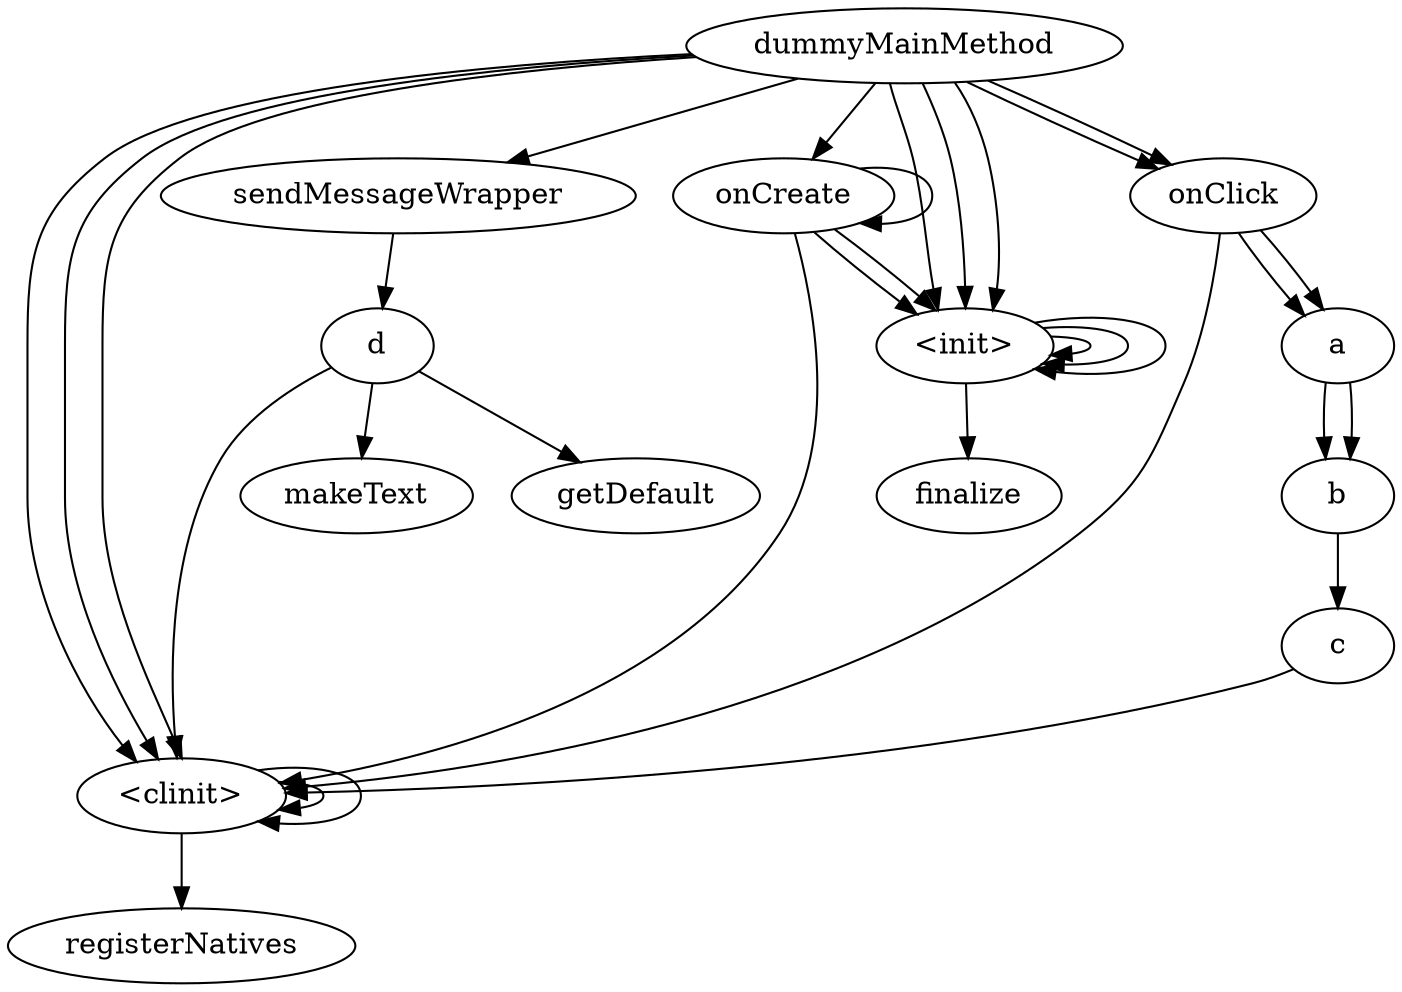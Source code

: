 digraph "callgraph" {
    "dummyMainMethod"
    "<clinit>"
    "dummyMainMethod"->"<clinit>";
    "<clinit>"->"<clinit>";
    "sendMessageWrapper"
    "dummyMainMethod"->"sendMessageWrapper";
    "d"
    "sendMessageWrapper"->"d";
    "d"->"<clinit>";
    "makeText"
    "d"->"makeText";
    "getDefault"
    "d"->"getDefault";
    "onCreate"
    "dummyMainMethod"->"onCreate";
    "onCreate"->"<clinit>";
    "<clinit>"->"<clinit>";
    "registerNatives"
    "<clinit>"->"registerNatives";
    "onCreate"->"onCreate";
    "<init>"
    "onCreate"->"<init>";
    "<init>"->"<init>";
    "finalize"
    "<init>"->"finalize";
    "onCreate"->"<init>";
    "<init>"->"<init>";
    "dummyMainMethod"->"<init>";
    "<init>"->"<init>";
    "onClick"
    "dummyMainMethod"->"onClick";
    "a"
    "onClick"->"a";
    "b"
    "a"->"b";
    "c"
    "b"->"c";
    "c"->"<clinit>";
    "dummyMainMethod"->"<init>";
    "dummyMainMethod"->"onClick";
    "onClick"->"<clinit>";
    "onClick"->"a";
    "a"->"b";
    "dummyMainMethod"->"<init>";
    "dummyMainMethod"->"<clinit>";
    "dummyMainMethod"->"<clinit>";
}
